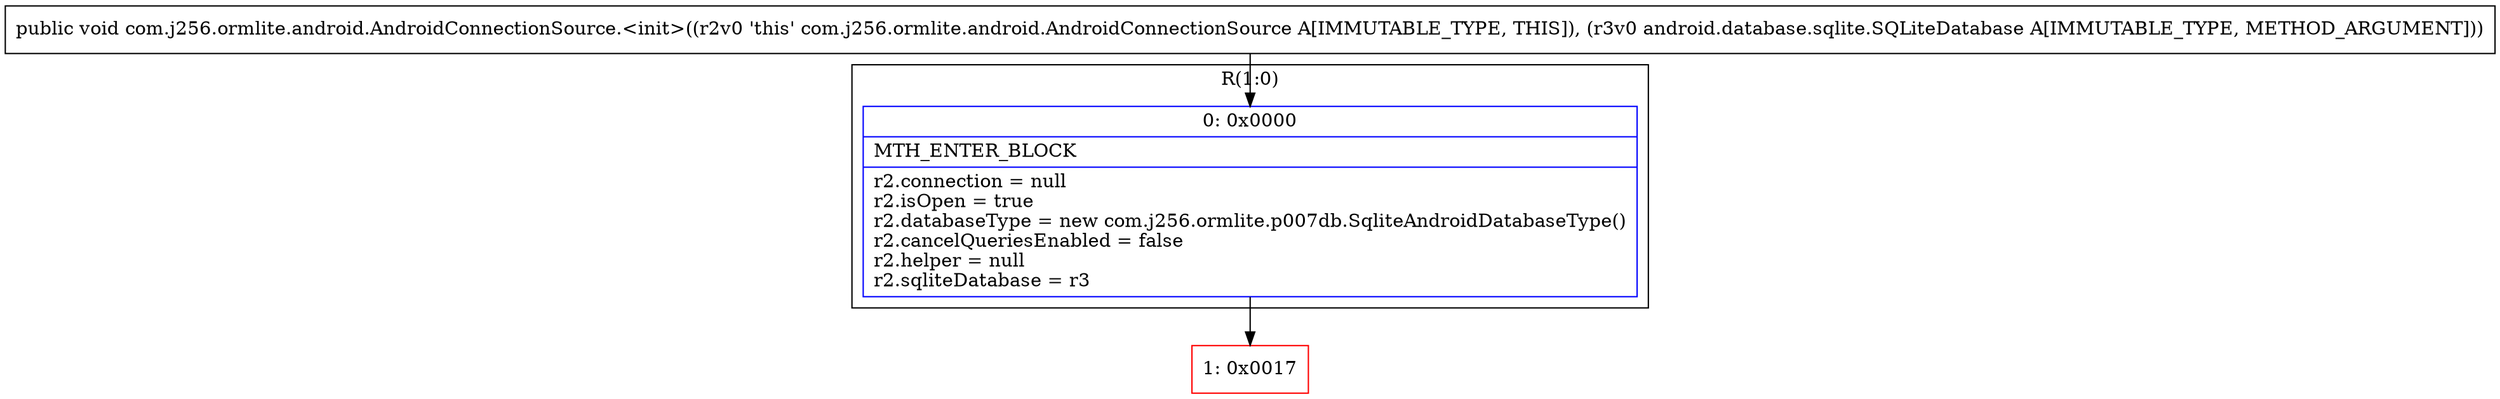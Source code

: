 digraph "CFG forcom.j256.ormlite.android.AndroidConnectionSource.\<init\>(Landroid\/database\/sqlite\/SQLiteDatabase;)V" {
subgraph cluster_Region_298441828 {
label = "R(1:0)";
node [shape=record,color=blue];
Node_0 [shape=record,label="{0\:\ 0x0000|MTH_ENTER_BLOCK\l|r2.connection = null\lr2.isOpen = true\lr2.databaseType = new com.j256.ormlite.p007db.SqliteAndroidDatabaseType()\lr2.cancelQueriesEnabled = false\lr2.helper = null\lr2.sqliteDatabase = r3\l}"];
}
Node_1 [shape=record,color=red,label="{1\:\ 0x0017}"];
MethodNode[shape=record,label="{public void com.j256.ormlite.android.AndroidConnectionSource.\<init\>((r2v0 'this' com.j256.ormlite.android.AndroidConnectionSource A[IMMUTABLE_TYPE, THIS]), (r3v0 android.database.sqlite.SQLiteDatabase A[IMMUTABLE_TYPE, METHOD_ARGUMENT])) }"];
MethodNode -> Node_0;
Node_0 -> Node_1;
}

